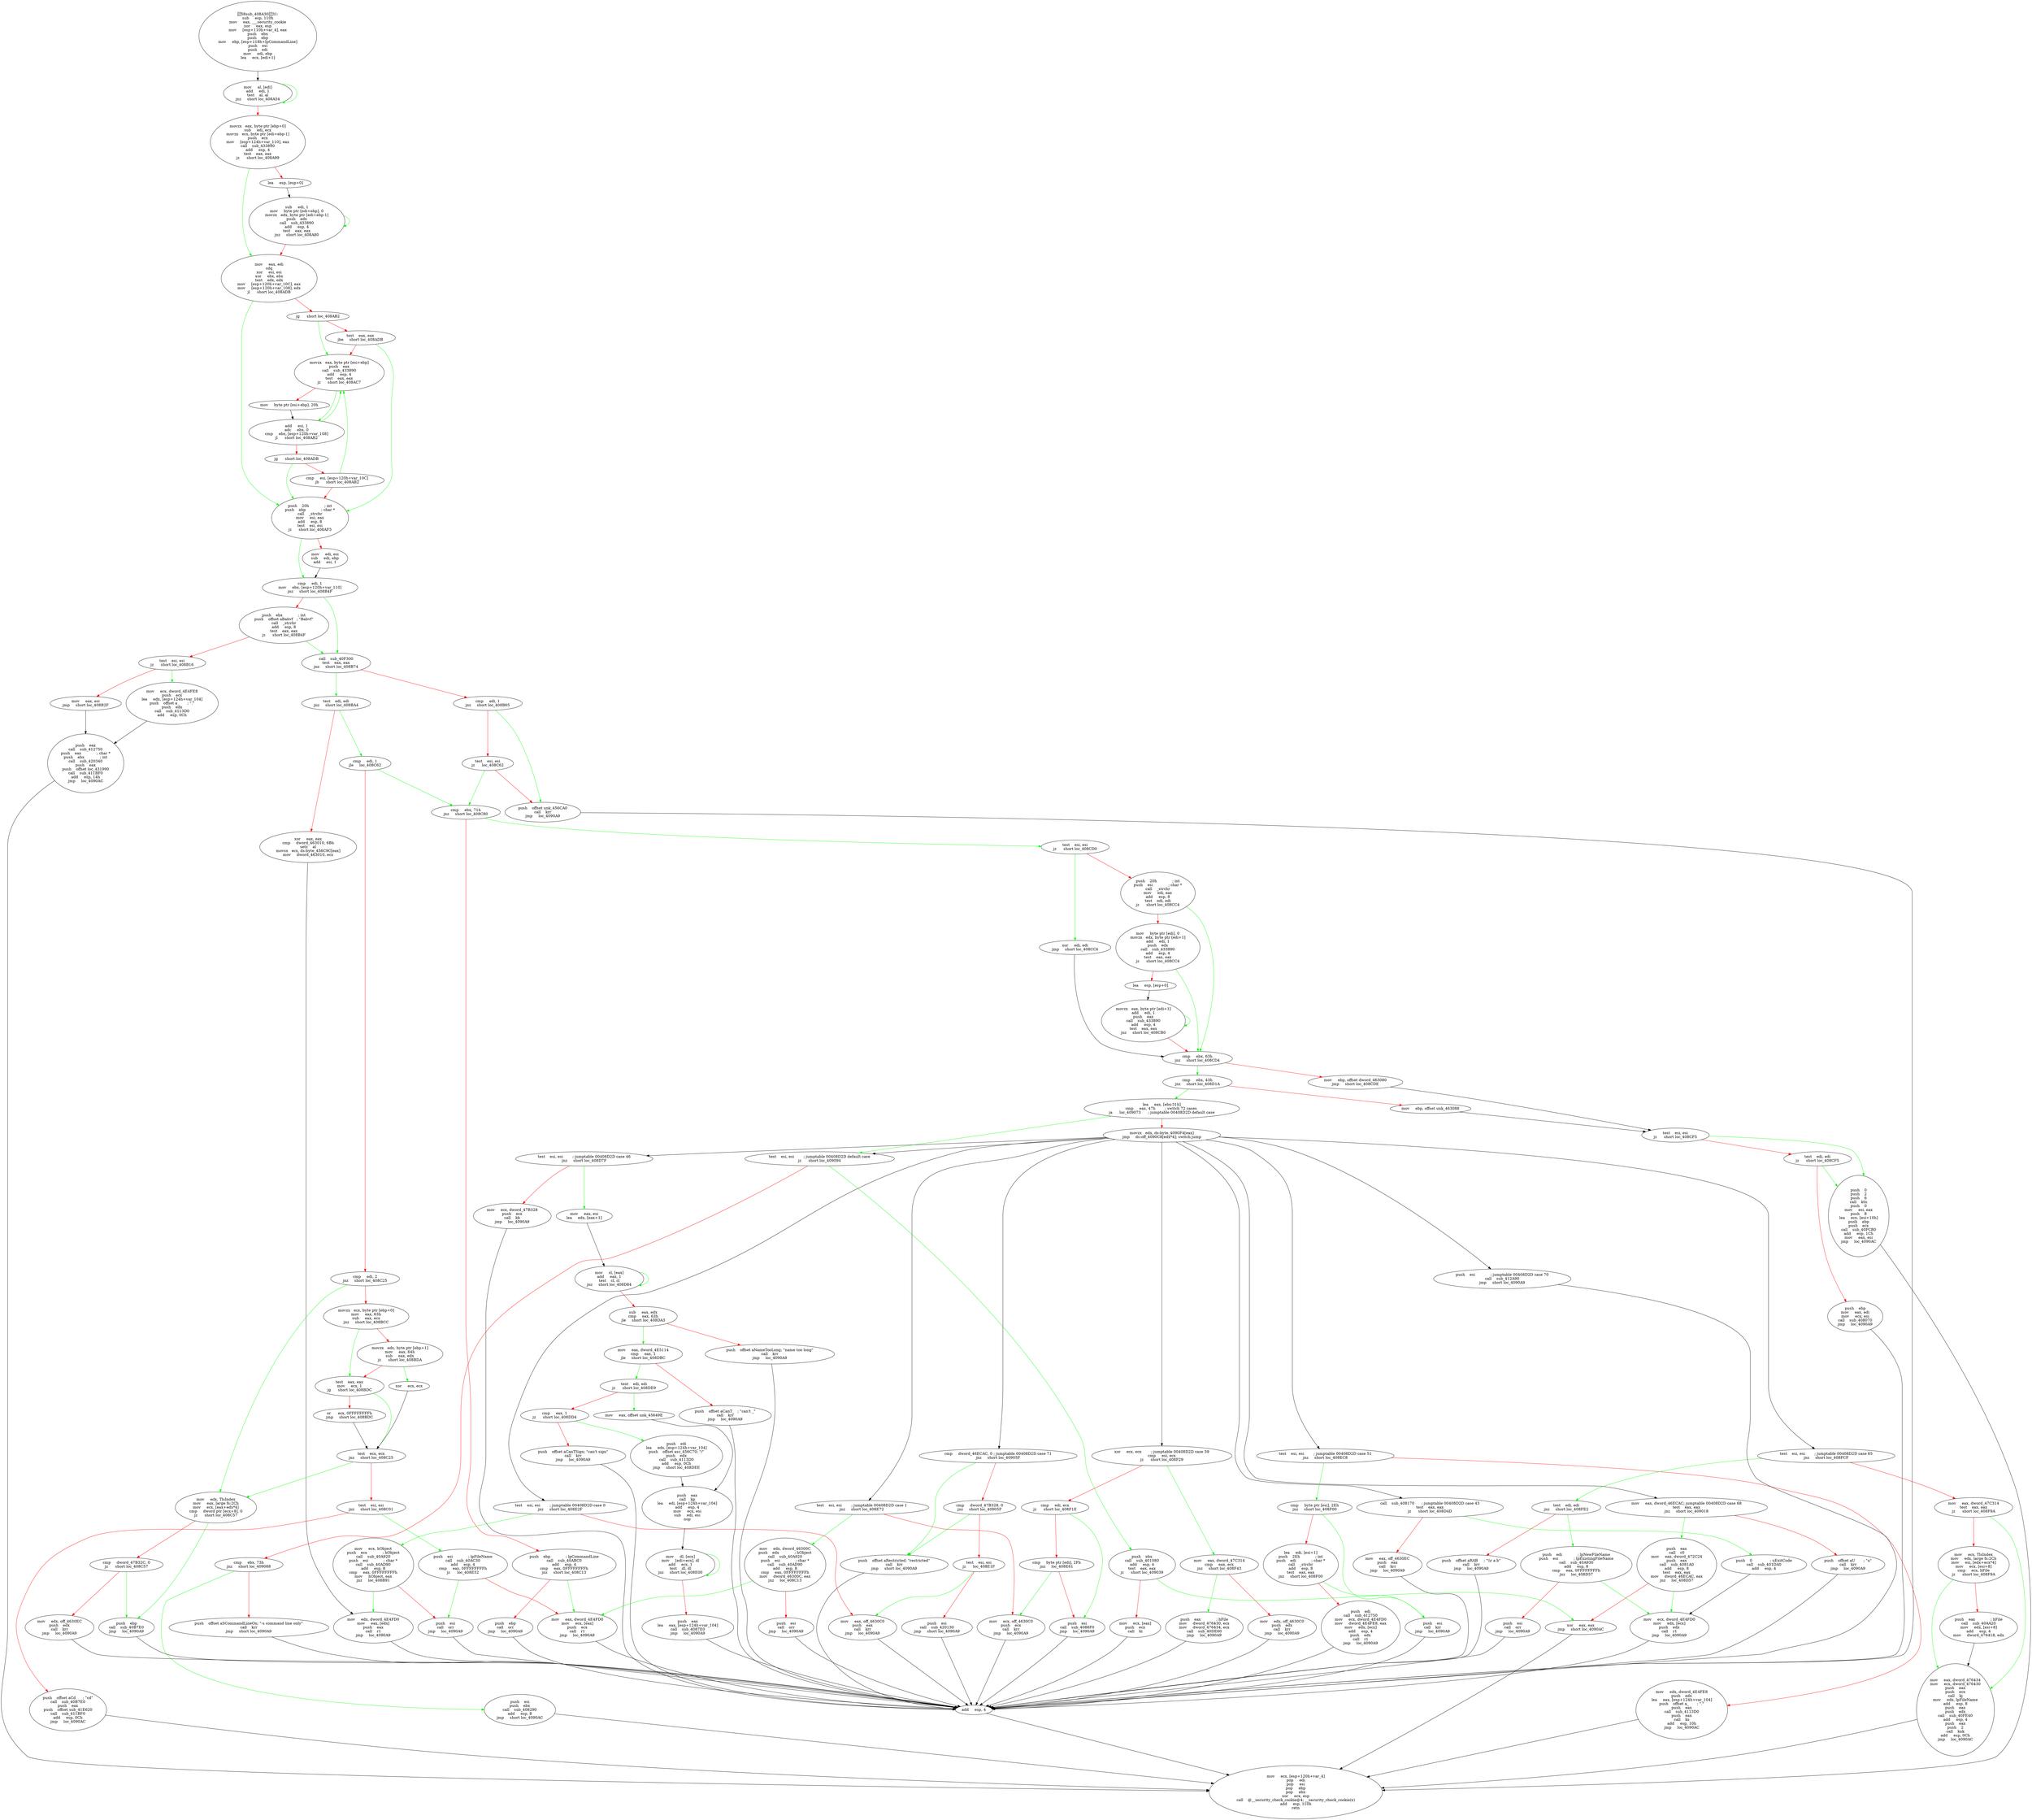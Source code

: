 digraph G{
Node0 [label = "58sub_408A3031:
sub     esp, 110h
mov     eax, ___security_cookie
xor     eax, esp
mov     [esp+110h+var_4], eax
push    ebx
push    ebp
mov     ebp, [esp+118h+lpCommandLine]
push    esi
push    edi
mov     edi, ebp
lea     ecx, [edi+1]"]
Node1 [label = "mov     al, [edi]
add     edi, 1
test    al, al
jnz     short loc_408A54"]
Node2 [label = "movzx   eax, byte ptr [ebp+0]
sub     edi, ecx
movzx   ecx, byte ptr [edi+ebp-1]
push    ecx
mov     [esp+124h+var_110], eax
call    sub_433890
add     esp, 4
test    eax, eax
jz      short loc_408A99"]
Node3 [label = "lea     esp, [esp+0]"]
Node4 [label = "sub     edi, 1
mov     byte ptr [edi+ebp], 0
movzx   edx, byte ptr [edi+ebp-1]
push    edx
call    sub_433890
add     esp, 4
test    eax, eax
jnz     short loc_408A80"]
Node5 [label = "mov     eax, edi
cdq
xor     esi, esi
xor     ebx, ebx
test    edx, edx
mov     [esp+120h+var_10C], eax
mov     [esp+120h+var_108], edx
jl      short loc_408ADB"]
Node6 [label = "jg      short loc_408AB2"]
Node7 [label = "test    eax, eax
jbe     short loc_408ADB"]
Node8 [label = "movzx   eax, byte ptr [esi+ebp]
push    eax
call    sub_433890
add     esp, 4
test    eax, eax
jz      short loc_408AC7"]
Node9 [label = "mov     byte ptr [esi+ebp], 20h"]
Node10 [label = "add     esi, 1
adc     ebx, 0
cmp     ebx, [esp+120h+var_108]
jl      short loc_408AB2"]
Node11 [label = "jg      short loc_408ADB"]
Node12 [label = "cmp     esi, [esp+120h+var_10C]
jb      short loc_408AB2"]
Node13 [label = "push    20h             ; int
push    ebp             ; char *
call    _strchr
mov     esi, eax
add     esp, 8
test    esi, esi
jz      short loc_408AF3"]
Node14 [label = "mov     edi, esi
sub     edi, ebp
add     esi, 1"]
Node15 [label = "cmp     edi, 1
mov     ebx, [esp+120h+var_110]
jnz     short loc_408B4F"]
Node16 [label = "push    ebx             ; int
push    offset aBabvf   ; \"Babvf\"
call    _strchr
add     esp, 8
test    eax, eax
jz      short loc_408B4F"]
Node17 [label = "test    esi, esi
jz      short loc_408B16"]
Node18 [label = "mov     eax, esi
jmp     short loc_408B2F"]
Node19 [label = "mov     ecx, dword_4E4FE8
push    ecx
lea     edx, [esp+124h+var_104]
push    offset a_       ; \".\"
push    edx
call    sub_4113D0
add     esp, 0Ch"]
Node20 [label = "push    eax
call    sub_412750
push    eax             ; char *
push    ebx             ; int
call    sub_420340
push    eax
push    offset loc_431990
call    sub_411BF0
add     esp, 14h
jmp     loc_4090AC"]
Node21 [label = "call    sub_40F300
test    eax, eax
jnz     short loc_408B74"]
Node22 [label = "cmp     edi, 1
jnz     short loc_408B65"]
Node23 [label = "test    esi, esi
jz      loc_408C62"]
Node24 [label = "push    offset unk_456CA0
call    krr
jmp     loc_4090A9"]
Node25 [label = "test    edi, edi
jnz     short loc_408BA4"]
Node26 [label = "xor     eax, eax
cmp     dword_463010, 6Bh
setz    al
movsx   ecx, ds:byte_456C9C[eax]
mov     dword_463010, ecx"]
Node27 [label = "mov     edx, dword_4E4FD0
mov     eax, [edx]
push    eax
call    r1
jmp     loc_4090A9"]
Node28 [label = "cmp     edi, 1
jle     loc_408C62"]
Node29 [label = "cmp     edi, 2
jnz     short loc_408C25"]
Node30 [label = "movzx   ecx, byte ptr [ebp+0]
mov     eax, 63h
sub     eax, ecx
jnz     short loc_408BCC"]
Node31 [label = "movzx   edx, byte ptr [ebp+1]
mov     eax, 64h
sub     eax, edx
jz      short loc_408BDA"]
Node32 [label = "test    eax, eax
mov     ecx, 1
jg      short loc_408BDC"]
Node33 [label = "or      ecx, 0FFFFFFFFh
jmp     short loc_408BDC"]
Node34 [label = "xor     ecx, ecx"]
Node35 [label = "test    ecx, ecx
jnz     short loc_408C25"]
Node36 [label = "test    esi, esi
jnz     short loc_408C01"]
Node37 [label = "push    offset aCd      ; \"cd\"
call    sub_40B7E0
push    eax
push    offset sub_41E620
call    sub_411BF0
add     esp, 0Ch
jmp     loc_4090AC"]
Node38 [label = "push    esi             ; lpFileName
call    sub_40AC30
add     esp, 4
cmp     eax, 0FFFFFFFFh
jz      loc_408E52"]
Node39 [label = "mov     eax, dword_4E4FD0
mov     ecx, [eax]
push    ecx
call    r1
jmp     loc_4090A9"]
Node40 [label = "mov     edx, TlsIndex
mov     eax, large fs:2Ch
mov     ecx, [eax+edx*4]
cmp     dword ptr [ecx+8], 0
jz      short loc_408C57"]
Node41 [label = "cmp     dword_47B32C, 0
jz      short loc_408C57"]
Node42 [label = "mov     edx, off_4630EC
push    edx
call    krr
jmp     loc_4090A9"]
Node43 [label = "push    ebp
call    sub_40B7E0
jmp     loc_4090A9"]
Node44 [label = "cmp     ebx, 71h
jnz     short loc_408C80"]
Node45 [label = "push    ebp             ; lpCommandLine
call    sub_40ABC0
add     esp, 4
cmp     eax, 0FFFFFFFFh
jnz     short loc_408C13"]
Node46 [label = "push    ebp
call    orr
jmp     loc_4090A9"]
Node47 [label = "test    esi, esi
jz      short loc_408CD0"]
Node48 [label = "push    20h             ; int
push    esi             ; char *
call    _strchr
mov     edi, eax
add     esp, 8
test    edi, edi
jz      short loc_408CC4"]
Node49 [label = "mov     byte ptr [edi], 0
movzx   edx, byte ptr [edi+1]
add     edi, 1
push    edx
call    sub_433890
add     esp, 4
test    eax, eax
jz      short loc_408CC4"]
Node50 [label = "lea     esp, [esp+0]"]
Node51 [label = "movzx   eax, byte ptr [edi+1]
add     edi, 1
push    eax
call    sub_433890
add     esp, 4
test    eax, eax
jnz     short loc_408CB0"]
Node52 [label = "cmp     ebx, 63h
jnz     short loc_408CD4"]
Node53 [label = "mov     ebp, offset dword_463080
jmp     short loc_408CDE"]
Node54 [label = "xor     edi, edi
jmp     short loc_408CC4"]
Node55 [label = "cmp     ebx, 43h
jnz     short loc_408D1A"]
Node56 [label = "mov     ebp, offset unk_463088"]
Node57 [label = "test    esi, esi
jz      short loc_408CF5"]
Node58 [label = "test    edi, edi
jz      short loc_408CF5"]
Node59 [label = "push    ebp
mov     eax, edi
mov     ecx, esi
call    sub_408070
jmp     loc_4090A9"]
Node60 [label = "push    0
push    2
push    6
call    ktn
push    0
mov     esi, eax
push    8
lea     ecx, [esi+10h]
push    ebp
push    ecx
call    sub_40FCB0
add     esp, 1Ch
mov     eax, esi
jmp     loc_4090AC"]
Node61 [label = "lea     eax, [ebx-31h]
cmp     eax, 47h        ; switch 72 cases 
ja      loc_409073      ; jumptable 00408D2D default case"]
Node62 [label = "movzx   edx, ds:byte_4090F4[eax]
jmp     ds:off_4090C8[edx*4]; switch jump"]
Node63 [label = "call    sub_408170      ; jumptable 00408D2D case 43
test    eax, eax
jz      short loc_408D4D"]
Node64 [label = "mov     eax, off_4630EC
push    eax
call    krr
jmp     loc_4090A9"]
Node65 [label = "push    0               ; uExitCode
call    sub_401DA0
add     esp, 4"]
Node66 [label = "mov     ecx, dword_4E4FD0
mov     edx, [ecx]
push    edx
call    r1
jmp     loc_4090A9"]
Node67 [label = "test    esi, esi        ; jumptable 00408D2D case 46
jnz     short loc_408D7F"]
Node68 [label = "mov     ecx, dword_47B328
push    ecx
call    kb
jmp     loc_4090A9"]
Node69 [label = "mov     eax, esi
lea     edx, [eax+1]"]
Node70 [label = "mov     cl, [eax]
add     eax, 1
test    cl, cl
jnz     short loc_408D84"]
Node71 [label = "sub     eax, edx
cmp     eax, 63h
jle     short loc_408DA3"]
Node72 [label = "push    offset aNameTooLong; \"name too long\"
call    krr
jmp     loc_4090A9"]
Node73 [label = "mov     eax, dword_4E5114
cmp     eax, 1
jle     short loc_408DBC"]
Node74 [label = "push    offset aCanT_   ; \"can't _\"
call    krr
jmp     loc_4090A9"]
Node75 [label = "test    edi, edi
jz      short loc_408DE9"]
Node76 [label = "cmp     eax, 1
jz      short loc_408DD4"]
Node77 [label = "push    offset aCanTSign; \"can't sign\"
call    krr
jmp     loc_4090A9"]
Node78 [label = "push    edi
lea     edx, [esp+124h+var_104]
push    offset asc_456C70; \"/\"
push    edx
call    sub_4113D0
add     esp, 0Ch
jmp     short loc_408DEE"]
Node79 [label = "mov     eax, offset unk_45649E"]
Node80 [label = "push    eax
call    kp
lea     edi, [esp+124h+var_104]
add     esp, 4
mov     ecx, esi
sub     edi, esi
nop"]
Node81 [label = "mov     dl, [ecx]
mov     [edi+ecx], dl
add     ecx, 1
test    dl, dl
jnz     short loc_408E00"]
Node82 [label = "push    eax
lea     eax, [esp+124h+var_104]
call    sub_4087E0
jmp     loc_4090A9"]
Node83 [label = "test    esi, esi        ; jumptable 00408D2D case 0
jnz     short loc_408E2F"]
Node84 [label = "mov     eax, off_4630C0
push    eax
call    krr
jmp     loc_4090A9"]
Node85 [label = "mov     ecx, hObject
push    ecx             ; hObject
call    sub_40A920
push    esi             ; char *
call    sub_40AD90
add     esp, 8
cmp     eax, 0FFFFFFFFh
mov     hObject, eax
jnz     loc_408B91"]
Node86 [label = "push    esi
call    orr
jmp     loc_4090A9"]
Node87 [label = "test    esi, esi        ; jumptable 00408D2D case 1
jnz     short loc_408E72"]
Node88 [label = "mov     ecx, off_4630C0
push    ecx
call    krr
jmp     loc_4090A9"]
Node89 [label = "mov     edx, dword_46300C
push    edx             ; hObject
call    sub_40A920
push    esi             ; char *
call    sub_40AD90
add     esp, 8
cmp     eax, 0FFFFFFFFh
mov     dword_46300C, eax
jnz     loc_408C13"]
Node90 [label = "push    esi
call    orr
jmp     loc_4090A9"]
Node91 [label = "test    esi, esi        ; jumptable 00408D2D case 51
jnz     short loc_408EC8"]
Node92 [label = "mov     edx, dword_4E4FE8
push    edx
lea     eax, [esp+124h+var_104]
push    offset a_       ; \".\"
push    eax
call    sub_4113D0
push    eax
call    ks
add     esp, 10h
jmp     loc_4090AC"]
Node93 [label = "cmp     byte ptr [esi], 2Eh
jnz     short loc_408F00"]
Node94 [label = "lea     edi, [esi+1]
push    2Eh             ; int
push    edi             ; char *
call    _strchr
add     esp, 8
test    eax, eax
jnz     short loc_408F00"]
Node95 [label = "push    edi
call    sub_412750
mov     ecx, dword_4E4FD0
mov     dword_4E4FE8, eax
mov     edx, [ecx]
add     esp, 4
push    edx
call    r1
jmp     loc_4090A9"]
Node96 [label = "push    esi
call    krr
jmp     loc_4090A9"]
Node97 [label = "xor     ecx, ecx        ; jumptable 00408D2D case 59
cmp     esi, ecx
jz      short loc_408F29"]
Node98 [label = "cmp     edi, ecx
jz      short loc_408F1E"]
Node99 [label = "cmp     byte ptr [edi], 2Fh
jnz     loc_408E61"]
Node100 [label = "push    esi
call    sub_4088F0
jmp     loc_4090A9"]
Node101 [label = "mov     eax, dword_47C314
cmp     eax, ecx
jnz     short loc_408F43"]
Node102 [label = "mov     edx, off_4630C0
push    edx
call    krr
jmp     loc_4090A9"]
Node103 [label = "push    eax             ; hFile
mov     dword_476430, ecx
mov     dword_476434, ecx
call    sub_40DE60
jmp     loc_4090A9"]
Node104 [label = "test    esi, esi        ; jumptable 00408D2D case 65
jnz     short loc_408FCF"]
Node105 [label = "mov     eax, dword_47C314
test    eax, eax
jz      short loc_408F9A"]
Node106 [label = "mov     ecx, TlsIndex
mov     edx, large fs:2Ch
mov     esi, [edx+ecx*4]
mov     ecx, [esi+8]
cmp     ecx, hFile
jz      short loc_408F9A"]
Node107 [label = "push    eax             ; hFile
call    sub_40AA20
mov     edx, [esi+8]
add     esp, 4
mov     dword_476418, edx"]
Node108 [label = "mov     eax, dword_476434
mov     ecx, dword_476430
push    eax
push    ecx
call    kj
mov     edx, lpFileName
add     esp, 8
push    eax
push    edx
call    sub_40FE40
add     esp, 4
push    eax
push    2
call    knk
add     esp, 0Ch
jmp     loc_4090AC"]
Node109 [label = "test    edi, edi
jnz     short loc_408FE2"]
Node110 [label = "push    offset aRAB     ; \"\\\\r a b\"
call    krr
jmp     loc_4090A9"]
Node111 [label = "push    edi             ; lpNewFileName
push    esi             ; lpExistingFileName
call    sub_40A930
add     esp, 8
cmp     eax, 0FFFFFFFFh
jnz     loc_408D57"]
Node112 [label = "push    esi
call    orr
jmp     loc_4090A9"]
Node113 [label = "mov     eax, dword_46ECAC; jumptable 00408D2D case 68
test    eax, eax
jnz     short loc_409018"]
Node114 [label = "push    offset aU       ; \"u\"
call    krr
jmp     loc_4090A9"]
Node115 [label = "push    eax
call    r0
mov     eax, dword_472C24
push    eax
call    sub_4081A0
add     esp, 8
test    eax, eax
mov     dword_46ECAC, eax
jnz     loc_408D57"]
Node116 [label = "xor     eax, eax
jmp     short loc_4090AC"]
Node117 [label = "cmp     dword_46ECAC, 0 ; jumptable 00408D2D case 71
jnz     short loc_40905F"]
Node118 [label = "cmp     dword_47B328, 0
jnz     short loc_40905F"]
Node119 [label = "test    esi, esi
jz      loc_408E1F"]
Node120 [label = "push    esi
call    sub_420130
jmp     short loc_4090A9"]
Node121 [label = "push    offset aRestricted; \"restricted\"
call    krr
jmp     short loc_4090A9"]
Node122 [label = "push    esi             ; jumptable 00408D2D case 70
call    sub_412A90
jmp     short loc_4090A9"]
Node123 [label = "test    esi, esi        ; jumptable 00408D2D default case
jz      short loc_409094"]
Node124 [label = "cmp     ebx, 73h
jnz     short loc_409088"]
Node125 [label = "push    offset aSCommandLineOn; \"-s command line only\"
call    krr
jmp     short loc_4090A9"]
Node126 [label = "push    esi
push    ebx
call    sub_408290
add     esp, 8
jmp     short loc_4090AC"]
Node127 [label = "push    ebx
call    sub_401080
add     esp, 4
test    eax, eax
jz      short loc_409039"]
Node128 [label = "mov     ecx, [eax]
push    ecx
call    ki"]
Node129 [label = "add     esp, 4"]
Node130 [label = "mov     ecx, [esp+120h+var_4]
pop     edi
pop     esi
pop     ebp
pop     ebx
xor     ecx, esp
call    @__security_check_cookie@4; __security_check_cookie(x)
add     esp, 110h
retn"]
Node0 -> Node1 [color = "black"]
Node1 -> Node2 [color = "red"]
Node1 -> Node1 [color = "green"]
Node2 -> Node3 [color = "red"]
Node2 -> Node5 [color = "green"]
Node3 -> Node4 [color = "black"]
Node4 -> Node5 [color = "red"]
Node4 -> Node4 [color = "green"]
Node5 -> Node6 [color = "red"]
Node5 -> Node13 [color = "green"]
Node6 -> Node7 [color = "red"]
Node6 -> Node8 [color = "green"]
Node7 -> Node8 [color = "red"]
Node7 -> Node13 [color = "green"]
Node8 -> Node9 [color = "red"]
Node8 -> Node10 [color = "green"]
Node9 -> Node10 [color = "black"]
Node10 -> Node8 [color = "green"]
Node10 -> Node11 [color = "red"]
Node11 -> Node12 [color = "red"]
Node11 -> Node13 [color = "green"]
Node12 -> Node8 [color = "green"]
Node12 -> Node13 [color = "red"]
Node13 -> Node14 [color = "red"]
Node13 -> Node15 [color = "green"]
Node14 -> Node15 [color = "black"]
Node15 -> Node16 [color = "red"]
Node15 -> Node21 [color = "green"]
Node16 -> Node17 [color = "red"]
Node16 -> Node21 [color = "green"]
Node17 -> Node18 [color = "red"]
Node17 -> Node19 [color = "green"]
Node18 -> Node20 [color = "black"]
Node19 -> Node20 [color = "black"]
Node20 -> Node130 [color = "black"]
Node21 -> Node22 [color = "red"]
Node21 -> Node25 [color = "green"]
Node22 -> Node23 [color = "red"]
Node22 -> Node24 [color = "green"]
Node23 -> Node24 [color = "red"]
Node23 -> Node44 [color = "green"]
Node24 -> Node129 [color = "black"]
Node25 -> Node26 [color = "red"]
Node25 -> Node28 [color = "green"]
Node26 -> Node27 [color = "black"]
Node27 -> Node129 [color = "black"]
Node28 -> Node29 [color = "red"]
Node28 -> Node44 [color = "green"]
Node29 -> Node30 [color = "red"]
Node29 -> Node40 [color = "green"]
Node30 -> Node31 [color = "red"]
Node30 -> Node32 [color = "green"]
Node31 -> Node32 [color = "red"]
Node31 -> Node34 [color = "green"]
Node32 -> Node33 [color = "red"]
Node32 -> Node35 [color = "green"]
Node33 -> Node35 [color = "black"]
Node34 -> Node35 [color = "black"]
Node35 -> Node36 [color = "red"]
Node35 -> Node40 [color = "green"]
Node36 -> Node37 [color = "red"]
Node36 -> Node38 [color = "green"]
Node37 -> Node130 [color = "black"]
Node38 -> Node39 [color = "red"]
Node38 -> Node86 [color = "green"]
Node39 -> Node129 [color = "black"]
Node40 -> Node41 [color = "red"]
Node40 -> Node43 [color = "green"]
Node41 -> Node42 [color = "red"]
Node41 -> Node43 [color = "green"]
Node42 -> Node129 [color = "black"]
Node43 -> Node129 [color = "black"]
Node44 -> Node45 [color = "red"]
Node44 -> Node47 [color = "green"]
Node45 -> Node39 [color = "green"]
Node45 -> Node46 [color = "red"]
Node46 -> Node129 [color = "black"]
Node47 -> Node48 [color = "red"]
Node47 -> Node54 [color = "green"]
Node48 -> Node49 [color = "red"]
Node48 -> Node52 [color = "green"]
Node49 -> Node50 [color = "red"]
Node49 -> Node52 [color = "green"]
Node50 -> Node51 [color = "black"]
Node51 -> Node52 [color = "red"]
Node51 -> Node51 [color = "green"]
Node52 -> Node53 [color = "red"]
Node52 -> Node55 [color = "green"]
Node53 -> Node57 [color = "black"]
Node54 -> Node52 [color = "black"]
Node55 -> Node56 [color = "red"]
Node55 -> Node61 [color = "green"]
Node56 -> Node57 [color = "black"]
Node57 -> Node58 [color = "red"]
Node57 -> Node60 [color = "green"]
Node58 -> Node59 [color = "red"]
Node58 -> Node60 [color = "green"]
Node59 -> Node129 [color = "black"]
Node60 -> Node130 [color = "black"]
Node61 -> Node62 [color = "red"]
Node61 -> Node123 [color = "green"]
Node62 -> Node63 [color = "black"]
Node62 -> Node67 [color = "black"]
Node62 -> Node83 [color = "black"]
Node62 -> Node87 [color = "black"]
Node62 -> Node91 [color = "black"]
Node62 -> Node97 [color = "black"]
Node62 -> Node104 [color = "black"]
Node62 -> Node113 [color = "black"]
Node62 -> Node117 [color = "black"]
Node62 -> Node122 [color = "black"]
Node62 -> Node123 [color = "black"]
Node63 -> Node64 [color = "red"]
Node63 -> Node65 [color = "green"]
Node64 -> Node129 [color = "black"]
Node65 -> Node66 [color = "black"]
Node66 -> Node129 [color = "black"]
Node67 -> Node68 [color = "red"]
Node67 -> Node69 [color = "green"]
Node68 -> Node129 [color = "black"]
Node69 -> Node70 [color = "black"]
Node70 -> Node71 [color = "red"]
Node70 -> Node70 [color = "green"]
Node71 -> Node72 [color = "red"]
Node71 -> Node73 [color = "green"]
Node72 -> Node129 [color = "black"]
Node73 -> Node74 [color = "red"]
Node73 -> Node75 [color = "green"]
Node74 -> Node129 [color = "black"]
Node75 -> Node76 [color = "red"]
Node75 -> Node79 [color = "green"]
Node76 -> Node77 [color = "red"]
Node76 -> Node78 [color = "green"]
Node77 -> Node129 [color = "black"]
Node78 -> Node80 [color = "black"]
Node79 -> Node80 [color = "black"]
Node80 -> Node81 [color = "black"]
Node81 -> Node82 [color = "red"]
Node81 -> Node81 [color = "green"]
Node82 -> Node129 [color = "black"]
Node83 -> Node84 [color = "red"]
Node83 -> Node85 [color = "green"]
Node84 -> Node129 [color = "black"]
Node85 -> Node27 [color = "green"]
Node85 -> Node86 [color = "red"]
Node86 -> Node129 [color = "black"]
Node87 -> Node88 [color = "red"]
Node87 -> Node89 [color = "green"]
Node88 -> Node129 [color = "black"]
Node89 -> Node39 [color = "green"]
Node89 -> Node90 [color = "red"]
Node90 -> Node129 [color = "black"]
Node91 -> Node92 [color = "red"]
Node91 -> Node93 [color = "green"]
Node92 -> Node130 [color = "black"]
Node93 -> Node94 [color = "red"]
Node93 -> Node96 [color = "green"]
Node94 -> Node95 [color = "red"]
Node94 -> Node96 [color = "green"]
Node95 -> Node129 [color = "black"]
Node96 -> Node129 [color = "black"]
Node97 -> Node98 [color = "red"]
Node97 -> Node101 [color = "green"]
Node98 -> Node99 [color = "red"]
Node98 -> Node100 [color = "green"]
Node99 -> Node88 [color = "green"]
Node99 -> Node100 [color = "red"]
Node100 -> Node129 [color = "black"]
Node101 -> Node102 [color = "red"]
Node101 -> Node103 [color = "green"]
Node102 -> Node129 [color = "black"]
Node103 -> Node129 [color = "black"]
Node104 -> Node105 [color = "red"]
Node104 -> Node109 [color = "green"]
Node105 -> Node106 [color = "red"]
Node105 -> Node108 [color = "green"]
Node106 -> Node107 [color = "red"]
Node106 -> Node108 [color = "green"]
Node107 -> Node108 [color = "black"]
Node108 -> Node130 [color = "black"]
Node109 -> Node110 [color = "red"]
Node109 -> Node111 [color = "green"]
Node110 -> Node129 [color = "black"]
Node111 -> Node66 [color = "green"]
Node111 -> Node112 [color = "red"]
Node112 -> Node129 [color = "black"]
Node113 -> Node114 [color = "red"]
Node113 -> Node115 [color = "green"]
Node114 -> Node129 [color = "black"]
Node115 -> Node66 [color = "green"]
Node115 -> Node116 [color = "red"]
Node116 -> Node130 [color = "black"]
Node117 -> Node118 [color = "red"]
Node117 -> Node121 [color = "green"]
Node118 -> Node119 [color = "red"]
Node118 -> Node121 [color = "green"]
Node119 -> Node84 [color = "green"]
Node119 -> Node120 [color = "red"]
Node120 -> Node129 [color = "black"]
Node121 -> Node129 [color = "black"]
Node122 -> Node129 [color = "black"]
Node123 -> Node124 [color = "red"]
Node123 -> Node127 [color = "green"]
Node124 -> Node125 [color = "red"]
Node124 -> Node126 [color = "green"]
Node125 -> Node129 [color = "black"]
Node126 -> Node130 [color = "black"]
Node127 -> Node116 [color = "green"]
Node127 -> Node128 [color = "red"]
Node128 -> Node129 [color = "black"]
Node129 -> Node130 [color = "black"]
}